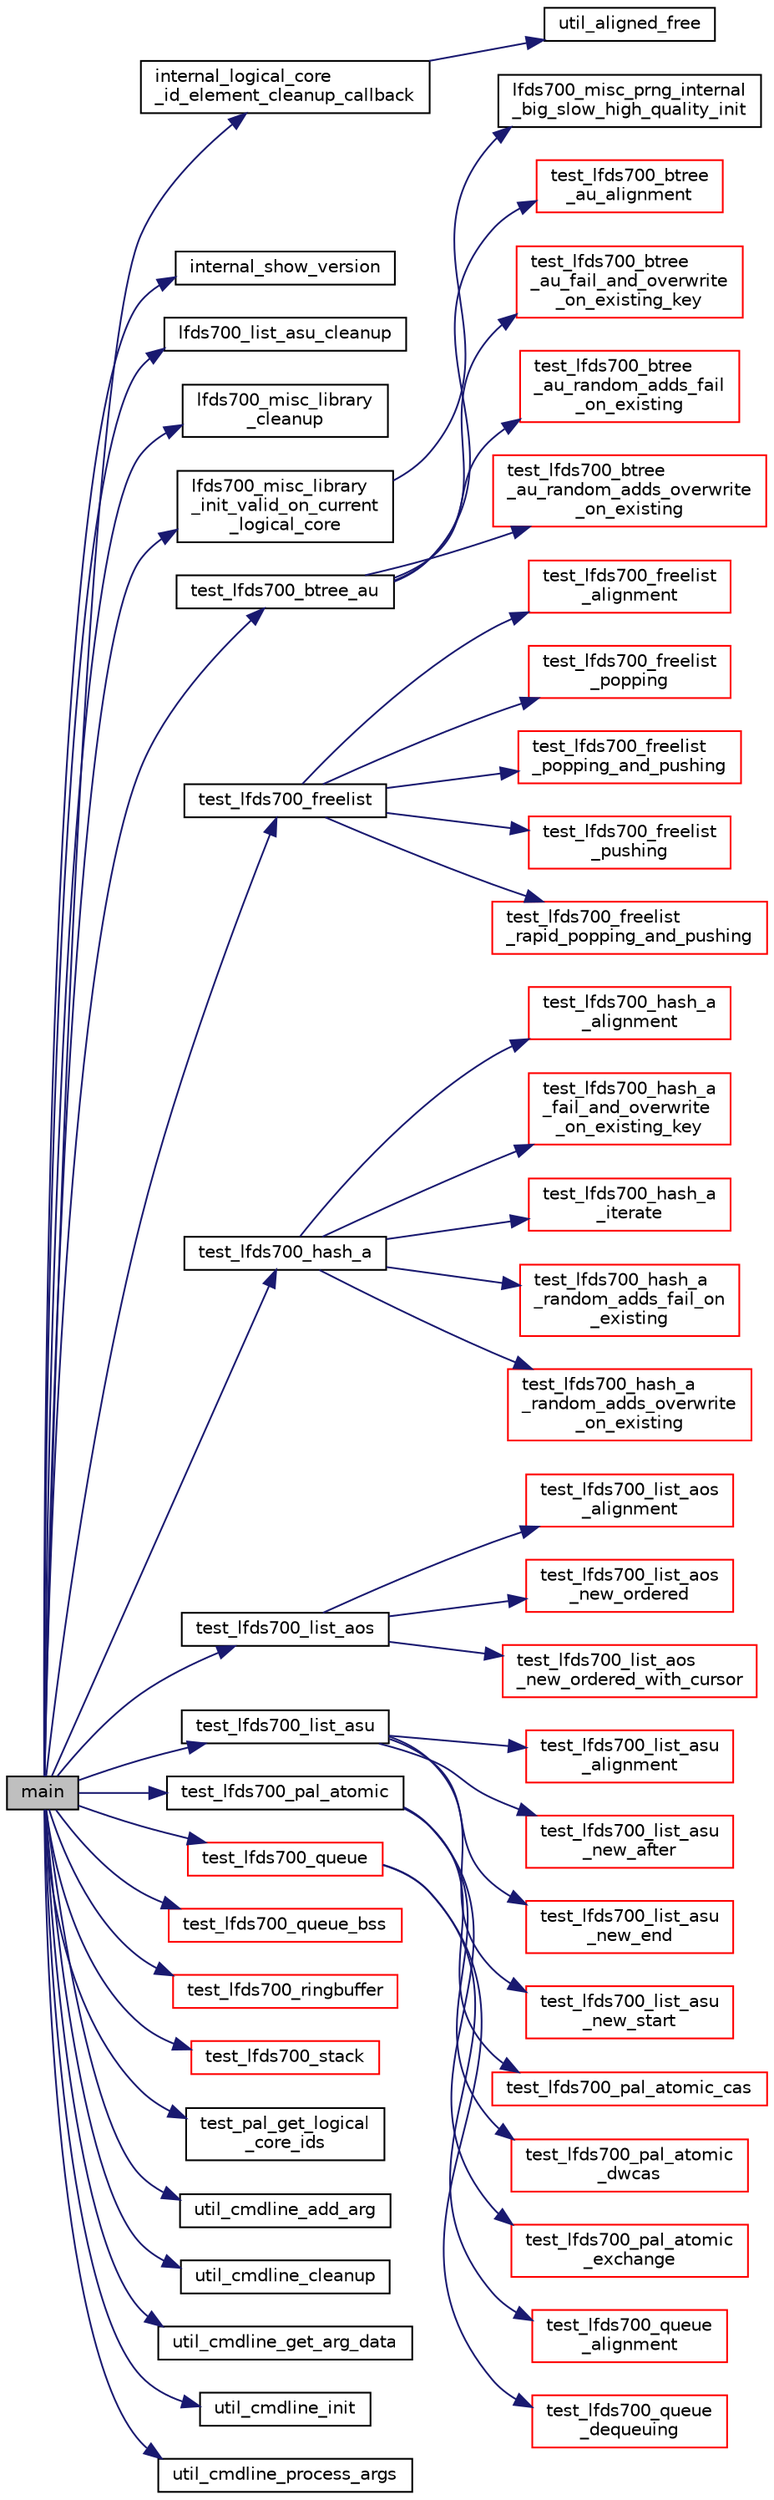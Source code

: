 digraph "main"
{
 // LATEX_PDF_SIZE
  edge [fontname="Helvetica",fontsize="10",labelfontname="Helvetica",labelfontsize="10"];
  node [fontname="Helvetica",fontsize="10",shape=record];
  rankdir="LR";
  Node1 [label="main",height=0.2,width=0.4,color="black", fillcolor="grey75", style="filled", fontcolor="black",tooltip=" "];
  Node1 -> Node2 [color="midnightblue",fontsize="10",style="solid",fontname="Helvetica"];
  Node2 [label="internal_logical_core\l_id_element_cleanup_callback",height=0.2,width=0.4,color="black", fillcolor="white", style="filled",URL="$liblfds7_80_80_2test_2src_2internal_8h.html#af8e43c62134959f1df57756acf71517c",tooltip=" "];
  Node2 -> Node3 [color="midnightblue",fontsize="10",style="solid",fontname="Helvetica"];
  Node3 [label="util_aligned_free",height=0.2,width=0.4,color="black", fillcolor="white", style="filled",URL="$util__memory__helpers_8c.html#ada3cacc66777871b4b64eae339bacddf",tooltip=" "];
  Node1 -> Node4 [color="midnightblue",fontsize="10",style="solid",fontname="Helvetica"];
  Node4 [label="internal_show_version",height=0.2,width=0.4,color="black", fillcolor="white", style="filled",URL="$liblfds7_80_80_2test_2src_2internal_8h.html#a499c35792150fe6148e95989c0a5b2c7",tooltip=" "];
  Node1 -> Node5 [color="midnightblue",fontsize="10",style="solid",fontname="Helvetica"];
  Node5 [label="lfds700_list_asu_cleanup",height=0.2,width=0.4,color="black", fillcolor="white", style="filled",URL="$lfds700__list__addonly__singlylinked__unordered_8h.html#a84dc89fde8848ae9903e74f96928e043",tooltip=" "];
  Node1 -> Node6 [color="midnightblue",fontsize="10",style="solid",fontname="Helvetica"];
  Node6 [label="lfds700_misc_library\l_cleanup",height=0.2,width=0.4,color="black", fillcolor="white", style="filled",URL="$lfds700__misc_8h.html#a41525483fd56536f41309ad2161e6533",tooltip=" "];
  Node1 -> Node7 [color="midnightblue",fontsize="10",style="solid",fontname="Helvetica"];
  Node7 [label="lfds700_misc_library\l_init_valid_on_current\l_logical_core",height=0.2,width=0.4,color="black", fillcolor="white", style="filled",URL="$lfds700__misc_8h.html#aa5c2af887960b7f6c53bc17d95774c68",tooltip=" "];
  Node7 -> Node8 [color="midnightblue",fontsize="10",style="solid",fontname="Helvetica"];
  Node8 [label="lfds700_misc_prng_internal\l_big_slow_high_quality_init",height=0.2,width=0.4,color="black", fillcolor="white", style="filled",URL="$lfds700__misc__internal_8h.html#a688d9613aaa2402d16e5fd5d072c36fb",tooltip=" "];
  Node1 -> Node9 [color="midnightblue",fontsize="10",style="solid",fontname="Helvetica"];
  Node9 [label="test_lfds700_btree_au",height=0.2,width=0.4,color="black", fillcolor="white", style="filled",URL="$liblfds7_80_80_2test_2src_2internal_8h.html#a81f0da5c12028fd88bd67edbb409766b",tooltip=" "];
  Node9 -> Node10 [color="midnightblue",fontsize="10",style="solid",fontname="Helvetica"];
  Node10 [label="test_lfds700_btree\l_au_alignment",height=0.2,width=0.4,color="red", fillcolor="white", style="filled",URL="$liblfds7_80_80_2test_2src_2internal_8h.html#a228daf14ac590764a301e72969f87999",tooltip=" "];
  Node9 -> Node12 [color="midnightblue",fontsize="10",style="solid",fontname="Helvetica"];
  Node12 [label="test_lfds700_btree\l_au_fail_and_overwrite\l_on_existing_key",height=0.2,width=0.4,color="red", fillcolor="white", style="filled",URL="$liblfds7_80_80_2test_2src_2internal_8h.html#af6a5069a065c69fc4a035832112fcd51",tooltip=" "];
  Node9 -> Node15 [color="midnightblue",fontsize="10",style="solid",fontname="Helvetica"];
  Node15 [label="test_lfds700_btree\l_au_random_adds_fail\l_on_existing",height=0.2,width=0.4,color="red", fillcolor="white", style="filled",URL="$liblfds7_80_80_2test_2src_2internal_8h.html#a6255fbc6167652955318344d29af75b0",tooltip=" "];
  Node9 -> Node16 [color="midnightblue",fontsize="10",style="solid",fontname="Helvetica"];
  Node16 [label="test_lfds700_btree\l_au_random_adds_overwrite\l_on_existing",height=0.2,width=0.4,color="red", fillcolor="white", style="filled",URL="$liblfds7_80_80_2test_2src_2internal_8h.html#a20f1a2de5b3c2b46551fccdddb925bb2",tooltip=" "];
  Node1 -> Node17 [color="midnightblue",fontsize="10",style="solid",fontname="Helvetica"];
  Node17 [label="test_lfds700_freelist",height=0.2,width=0.4,color="black", fillcolor="white", style="filled",URL="$liblfds7_80_80_2test_2src_2internal_8h.html#a21180cd75a63a0ea84608e6c91284683",tooltip=" "];
  Node17 -> Node18 [color="midnightblue",fontsize="10",style="solid",fontname="Helvetica"];
  Node18 [label="test_lfds700_freelist\l_alignment",height=0.2,width=0.4,color="red", fillcolor="white", style="filled",URL="$liblfds7_80_80_2test_2src_2internal_8h.html#a91a9490ebf7517f019ab430787795dd6",tooltip=" "];
  Node17 -> Node21 [color="midnightblue",fontsize="10",style="solid",fontname="Helvetica"];
  Node21 [label="test_lfds700_freelist\l_popping",height=0.2,width=0.4,color="red", fillcolor="white", style="filled",URL="$liblfds7_80_80_2test_2src_2internal_8h.html#a64274ac261202ca61cb074a848f295e7",tooltip=" "];
  Node17 -> Node27 [color="midnightblue",fontsize="10",style="solid",fontname="Helvetica"];
  Node27 [label="test_lfds700_freelist\l_popping_and_pushing",height=0.2,width=0.4,color="red", fillcolor="white", style="filled",URL="$liblfds7_80_80_2test_2src_2internal_8h.html#ab922caf5cfa3c6c275d7f60550e10dad",tooltip=" "];
  Node17 -> Node28 [color="midnightblue",fontsize="10",style="solid",fontname="Helvetica"];
  Node28 [label="test_lfds700_freelist\l_pushing",height=0.2,width=0.4,color="red", fillcolor="white", style="filled",URL="$liblfds7_80_80_2test_2src_2internal_8h.html#afc51767ebbbb60ed993e32f707fe3246",tooltip=" "];
  Node17 -> Node29 [color="midnightblue",fontsize="10",style="solid",fontname="Helvetica"];
  Node29 [label="test_lfds700_freelist\l_rapid_popping_and_pushing",height=0.2,width=0.4,color="red", fillcolor="white", style="filled",URL="$liblfds7_80_80_2test_2src_2internal_8h.html#a6369e3d858157d6695055cf1c5165853",tooltip=" "];
  Node1 -> Node30 [color="midnightblue",fontsize="10",style="solid",fontname="Helvetica"];
  Node30 [label="test_lfds700_hash_a",height=0.2,width=0.4,color="black", fillcolor="white", style="filled",URL="$liblfds7_80_80_2test_2src_2internal_8h.html#a6a67beb8e901ca5455f527bdc1e41259",tooltip=" "];
  Node30 -> Node31 [color="midnightblue",fontsize="10",style="solid",fontname="Helvetica"];
  Node31 [label="test_lfds700_hash_a\l_alignment",height=0.2,width=0.4,color="red", fillcolor="white", style="filled",URL="$liblfds7_80_80_2test_2src_2internal_8h.html#af8058129941d20cefa4b87205dc1cc8a",tooltip=" "];
  Node30 -> Node32 [color="midnightblue",fontsize="10",style="solid",fontname="Helvetica"];
  Node32 [label="test_lfds700_hash_a\l_fail_and_overwrite\l_on_existing_key",height=0.2,width=0.4,color="red", fillcolor="white", style="filled",URL="$liblfds7_80_80_2test_2src_2internal_8h.html#af8f55c84a032c0652772f3b4ed7200c9",tooltip=" "];
  Node30 -> Node34 [color="midnightblue",fontsize="10",style="solid",fontname="Helvetica"];
  Node34 [label="test_lfds700_hash_a\l_iterate",height=0.2,width=0.4,color="red", fillcolor="white", style="filled",URL="$liblfds7_80_80_2test_2src_2internal_8h.html#ace53f684ffc1565106daad274eeb0634",tooltip=" "];
  Node30 -> Node35 [color="midnightblue",fontsize="10",style="solid",fontname="Helvetica"];
  Node35 [label="test_lfds700_hash_a\l_random_adds_fail_on\l_existing",height=0.2,width=0.4,color="red", fillcolor="white", style="filled",URL="$liblfds7_80_80_2test_2src_2internal_8h.html#a785c725b7d6d2f2420e2b37792f82b34",tooltip=" "];
  Node30 -> Node36 [color="midnightblue",fontsize="10",style="solid",fontname="Helvetica"];
  Node36 [label="test_lfds700_hash_a\l_random_adds_overwrite\l_on_existing",height=0.2,width=0.4,color="red", fillcolor="white", style="filled",URL="$liblfds7_80_80_2test_2src_2internal_8h.html#ae0222dfa296bf3f58fe748ecc4f54a4b",tooltip=" "];
  Node1 -> Node37 [color="midnightblue",fontsize="10",style="solid",fontname="Helvetica"];
  Node37 [label="test_lfds700_list_aos",height=0.2,width=0.4,color="black", fillcolor="white", style="filled",URL="$liblfds7_80_80_2test_2src_2internal_8h.html#acb0bd835ffcb849ffebea1aa67f457c2",tooltip=" "];
  Node37 -> Node38 [color="midnightblue",fontsize="10",style="solid",fontname="Helvetica"];
  Node38 [label="test_lfds700_list_aos\l_alignment",height=0.2,width=0.4,color="red", fillcolor="white", style="filled",URL="$liblfds7_80_80_2test_2src_2internal_8h.html#a30ef4c910c1f176cbeb1b7185b439b6f",tooltip=" "];
  Node37 -> Node40 [color="midnightblue",fontsize="10",style="solid",fontname="Helvetica"];
  Node40 [label="test_lfds700_list_aos\l_new_ordered",height=0.2,width=0.4,color="red", fillcolor="white", style="filled",URL="$liblfds7_80_80_2test_2src_2internal_8h.html#aac4cc12e59b9a8af7ca670e503b87f03",tooltip=" "];
  Node37 -> Node42 [color="midnightblue",fontsize="10",style="solid",fontname="Helvetica"];
  Node42 [label="test_lfds700_list_aos\l_new_ordered_with_cursor",height=0.2,width=0.4,color="red", fillcolor="white", style="filled",URL="$liblfds7_80_80_2test_2src_2internal_8h.html#abab1748c169bc16c38dd4ce44a538736",tooltip=" "];
  Node1 -> Node43 [color="midnightblue",fontsize="10",style="solid",fontname="Helvetica"];
  Node43 [label="test_lfds700_list_asu",height=0.2,width=0.4,color="black", fillcolor="white", style="filled",URL="$liblfds7_80_80_2test_2src_2internal_8h.html#a4749b683add62cf24f248be8acf79ff5",tooltip=" "];
  Node43 -> Node44 [color="midnightblue",fontsize="10",style="solid",fontname="Helvetica"];
  Node44 [label="test_lfds700_list_asu\l_alignment",height=0.2,width=0.4,color="red", fillcolor="white", style="filled",URL="$liblfds7_80_80_2test_2src_2internal_8h.html#a07c29189b342b0873e0d40c73ed3da34",tooltip=" "];
  Node43 -> Node45 [color="midnightblue",fontsize="10",style="solid",fontname="Helvetica"];
  Node45 [label="test_lfds700_list_asu\l_new_after",height=0.2,width=0.4,color="red", fillcolor="white", style="filled",URL="$liblfds7_80_80_2test_2src_2internal_8h.html#ae52f7ad51c3d754a2da4f7359ba95716",tooltip=" "];
  Node43 -> Node53 [color="midnightblue",fontsize="10",style="solid",fontname="Helvetica"];
  Node53 [label="test_lfds700_list_asu\l_new_end",height=0.2,width=0.4,color="red", fillcolor="white", style="filled",URL="$liblfds7_80_80_2test_2src_2internal_8h.html#a75545ab8575f8d9264ce43ecbca6fcb9",tooltip=" "];
  Node43 -> Node54 [color="midnightblue",fontsize="10",style="solid",fontname="Helvetica"];
  Node54 [label="test_lfds700_list_asu\l_new_start",height=0.2,width=0.4,color="red", fillcolor="white", style="filled",URL="$liblfds7_80_80_2test_2src_2internal_8h.html#a942133e41bde0467372b5ccc34b8cb2d",tooltip=" "];
  Node1 -> Node55 [color="midnightblue",fontsize="10",style="solid",fontname="Helvetica"];
  Node55 [label="test_lfds700_pal_atomic",height=0.2,width=0.4,color="black", fillcolor="white", style="filled",URL="$liblfds7_80_80_2test_2src_2internal_8h.html#ad559dd023d36fef380b4f05c58ec9606",tooltip=" "];
  Node55 -> Node56 [color="midnightblue",fontsize="10",style="solid",fontname="Helvetica"];
  Node56 [label="test_lfds700_pal_atomic_cas",height=0.2,width=0.4,color="red", fillcolor="white", style="filled",URL="$liblfds7_80_80_2test_2src_2internal_8h.html#a9bd3ff922b14882da71e1919e004c9d2",tooltip=" "];
  Node55 -> Node57 [color="midnightblue",fontsize="10",style="solid",fontname="Helvetica"];
  Node57 [label="test_lfds700_pal_atomic\l_dwcas",height=0.2,width=0.4,color="red", fillcolor="white", style="filled",URL="$liblfds7_80_80_2test_2src_2internal_8h.html#a1072292caeeb14c6413e61c01aaf3a13",tooltip=" "];
  Node55 -> Node58 [color="midnightblue",fontsize="10",style="solid",fontname="Helvetica"];
  Node58 [label="test_lfds700_pal_atomic\l_exchange",height=0.2,width=0.4,color="red", fillcolor="white", style="filled",URL="$liblfds7_80_80_2test_2src_2internal_8h.html#ad72b2d7067058d39716a7c016c18cb4f",tooltip=" "];
  Node1 -> Node59 [color="midnightblue",fontsize="10",style="solid",fontname="Helvetica"];
  Node59 [label="test_lfds700_queue",height=0.2,width=0.4,color="red", fillcolor="white", style="filled",URL="$liblfds7_80_80_2test_2src_2internal_8h.html#a677b7e16b0c961029a7a557e43111836",tooltip=" "];
  Node59 -> Node60 [color="midnightblue",fontsize="10",style="solid",fontname="Helvetica"];
  Node60 [label="test_lfds700_queue\l_alignment",height=0.2,width=0.4,color="red", fillcolor="white", style="filled",URL="$liblfds7_80_80_2test_2src_2internal_8h.html#a6f1fce281a5c872a0b0dbaa8b059b971",tooltip=" "];
  Node59 -> Node61 [color="midnightblue",fontsize="10",style="solid",fontname="Helvetica"];
  Node61 [label="test_lfds700_queue\l_dequeuing",height=0.2,width=0.4,color="red", fillcolor="white", style="filled",URL="$liblfds7_80_80_2test_2src_2internal_8h.html#a1be573bca879155313571a0325976061",tooltip=" "];
  Node1 -> Node70 [color="midnightblue",fontsize="10",style="solid",fontname="Helvetica"];
  Node70 [label="test_lfds700_queue_bss",height=0.2,width=0.4,color="red", fillcolor="white", style="filled",URL="$liblfds7_80_80_2test_2src_2internal_8h.html#a1b34e38a1ad60e8486ea524711e86248",tooltip=" "];
  Node1 -> Node78 [color="midnightblue",fontsize="10",style="solid",fontname="Helvetica"];
  Node78 [label="test_lfds700_ringbuffer",height=0.2,width=0.4,color="red", fillcolor="white", style="filled",URL="$liblfds7_80_80_2test_2src_2internal_8h.html#a56f654cc3514aa7b71a1a0b6cf9e7a16",tooltip=" "];
  Node1 -> Node86 [color="midnightblue",fontsize="10",style="solid",fontname="Helvetica"];
  Node86 [label="test_lfds700_stack",height=0.2,width=0.4,color="red", fillcolor="white", style="filled",URL="$liblfds7_80_80_2test_2src_2internal_8h.html#a377b2ceef4169adfe08ae54ed92d80fa",tooltip=" "];
  Node1 -> Node94 [color="midnightblue",fontsize="10",style="solid",fontname="Helvetica"];
  Node94 [label="test_pal_get_logical\l_core_ids",height=0.2,width=0.4,color="black", fillcolor="white", style="filled",URL="$liblfds7_80_80_2test_2src_2internal_8h.html#a24a6bb3b1aef79742a39b71daf126e9a",tooltip=" "];
  Node1 -> Node95 [color="midnightblue",fontsize="10",style="solid",fontname="Helvetica"];
  Node95 [label="util_cmdline_add_arg",height=0.2,width=0.4,color="black", fillcolor="white", style="filled",URL="$util__cmdline_8c.html#a7f7a830798655439e1261b0f8fded5e9",tooltip=" "];
  Node1 -> Node96 [color="midnightblue",fontsize="10",style="solid",fontname="Helvetica"];
  Node96 [label="util_cmdline_cleanup",height=0.2,width=0.4,color="black", fillcolor="white", style="filled",URL="$util__cmdline_8c.html#af6f9ba72285651b468aae70153d35aac",tooltip=" "];
  Node1 -> Node97 [color="midnightblue",fontsize="10",style="solid",fontname="Helvetica"];
  Node97 [label="util_cmdline_get_arg_data",height=0.2,width=0.4,color="black", fillcolor="white", style="filled",URL="$util__cmdline_8c.html#a0d33fb214ca6e2513b93130e2d7c0da8",tooltip=" "];
  Node1 -> Node98 [color="midnightblue",fontsize="10",style="solid",fontname="Helvetica"];
  Node98 [label="util_cmdline_init",height=0.2,width=0.4,color="black", fillcolor="white", style="filled",URL="$util__cmdline_8c.html#a5489dafff445bf91bee6ea20e539b559",tooltip=" "];
  Node1 -> Node99 [color="midnightblue",fontsize="10",style="solid",fontname="Helvetica"];
  Node99 [label="util_cmdline_process_args",height=0.2,width=0.4,color="black", fillcolor="white", style="filled",URL="$util__cmdline_8c.html#a2f1cd1cbad97e60782cbb76e5d18fc73",tooltip=" "];
}
